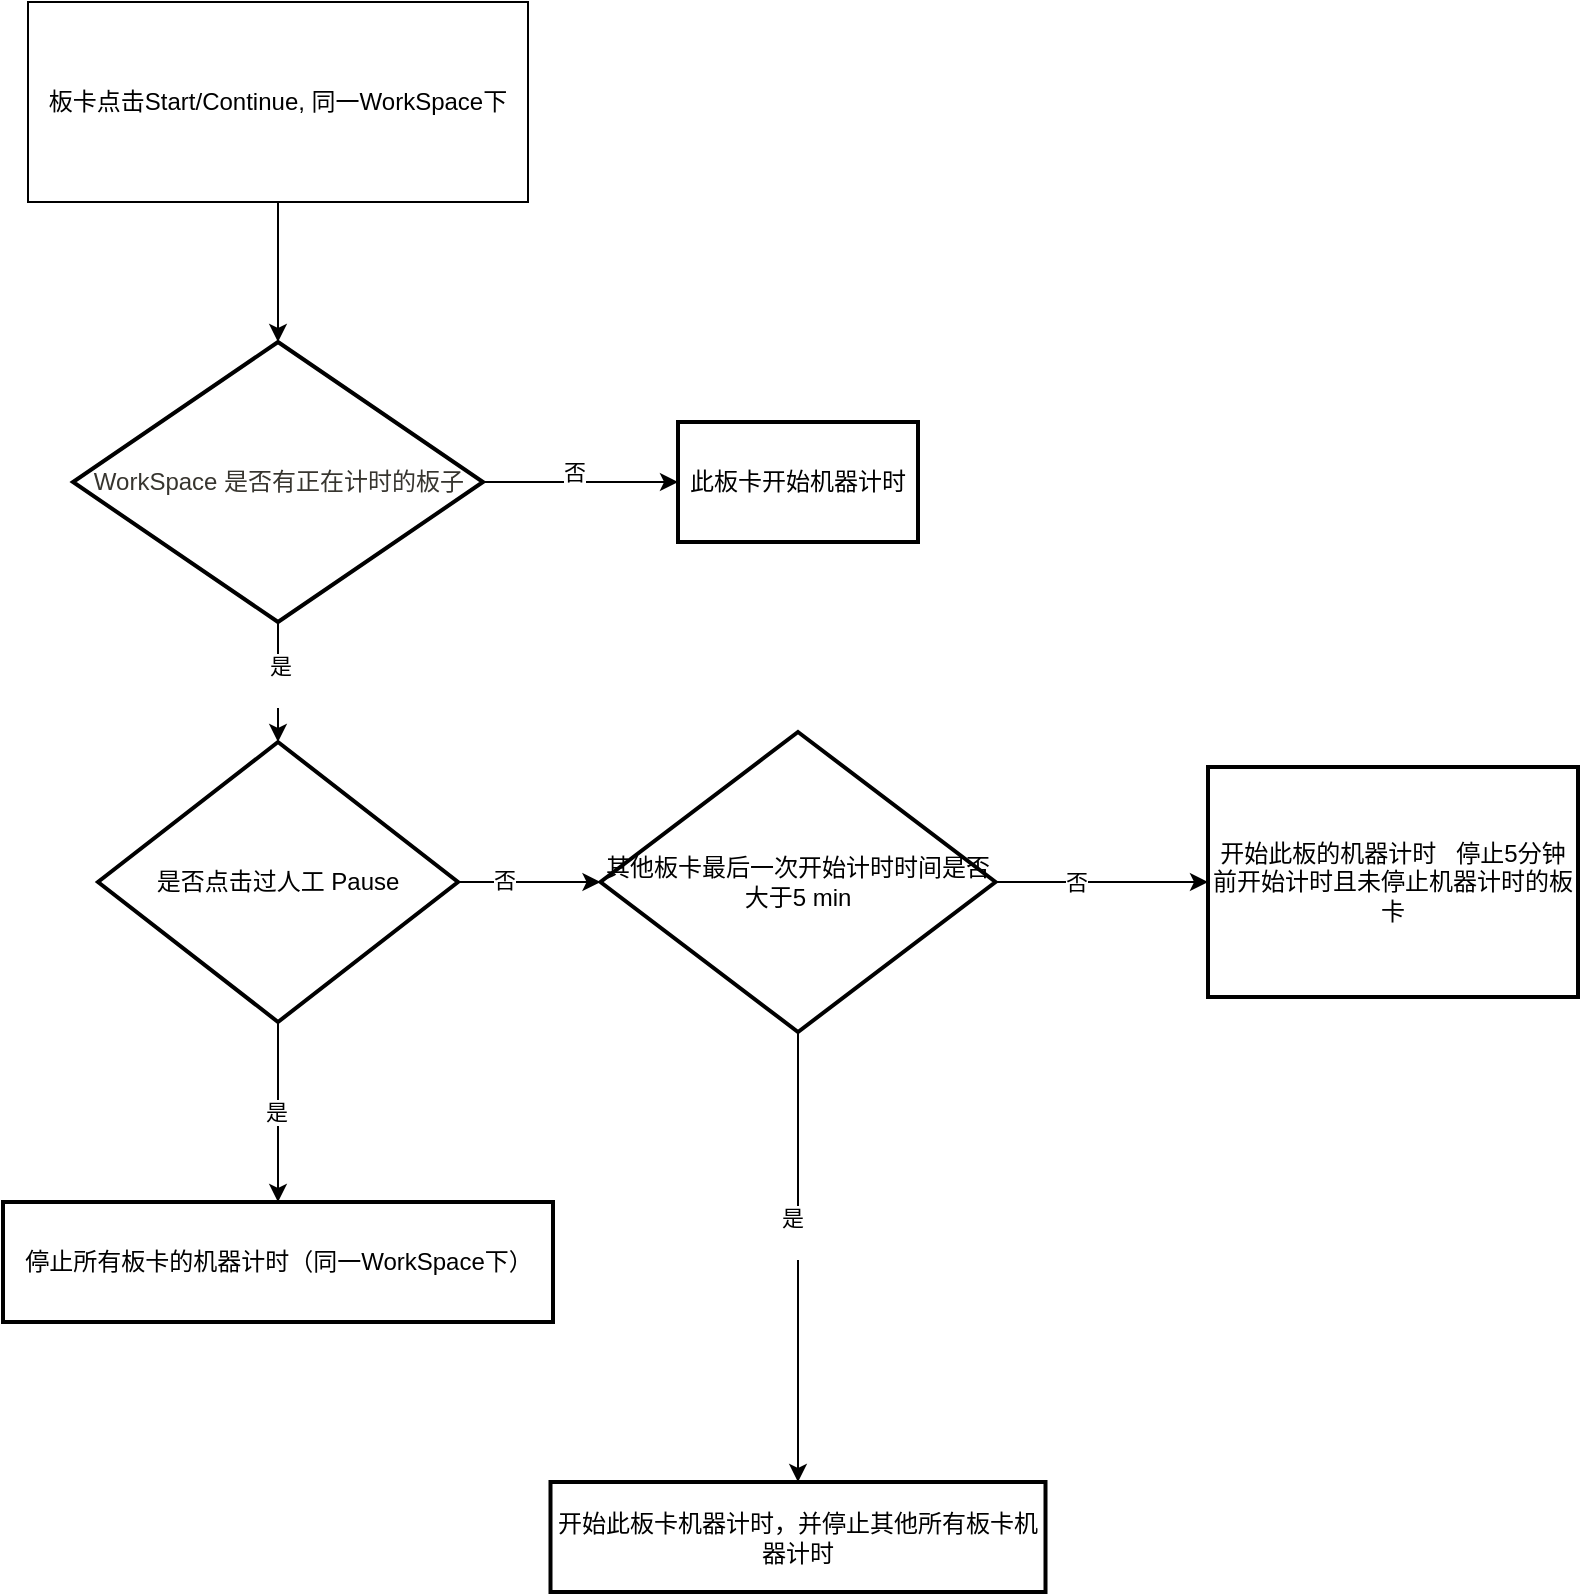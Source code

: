 <mxfile version="24.8.4">
  <diagram name="第 1 页" id="sFfELCCDUrmLSX4tHXTz">
    <mxGraphModel dx="1445" dy="968" grid="1" gridSize="10" guides="1" tooltips="1" connect="1" arrows="1" fold="1" page="1" pageScale="1" pageWidth="3300" pageHeight="4681" math="0" shadow="0">
      <root>
        <mxCell id="0" />
        <mxCell id="1" parent="0" />
        <mxCell id="3dLr1gdKLqpo7grVLyGn-13" style="edgeStyle=orthogonalEdgeStyle;rounded=0;orthogonalLoop=1;jettySize=auto;html=1;exitX=0.5;exitY=1;exitDx=0;exitDy=0;" edge="1" parent="1" source="3dLr1gdKLqpo7grVLyGn-12" target="3dLr1gdKLqpo7grVLyGn-14">
          <mxGeometry relative="1" as="geometry">
            <mxPoint x="585" y="270" as="targetPoint" />
          </mxGeometry>
        </mxCell>
        <mxCell id="3dLr1gdKLqpo7grVLyGn-12" value="板卡点击Start/Continue, 同一WorkSpace下" style="rounded=0;whiteSpace=wrap;html=1;" vertex="1" parent="1">
          <mxGeometry x="460" y="80" width="250" height="100" as="geometry" />
        </mxCell>
        <mxCell id="3dLr1gdKLqpo7grVLyGn-15" style="edgeStyle=orthogonalEdgeStyle;rounded=0;orthogonalLoop=1;jettySize=auto;html=1;exitX=0.5;exitY=1;exitDx=0;exitDy=0;exitPerimeter=0;" edge="1" parent="1" source="3dLr1gdKLqpo7grVLyGn-14" target="3dLr1gdKLqpo7grVLyGn-16">
          <mxGeometry relative="1" as="geometry">
            <mxPoint x="585" y="410" as="targetPoint" />
          </mxGeometry>
        </mxCell>
        <mxCell id="3dLr1gdKLqpo7grVLyGn-17" value="是&lt;div&gt;&lt;br&gt;&lt;/div&gt;" style="edgeLabel;html=1;align=center;verticalAlign=middle;resizable=0;points=[];" vertex="1" connectable="0" parent="3dLr1gdKLqpo7grVLyGn-15">
          <mxGeometry x="-0.047" y="1" relative="1" as="geometry">
            <mxPoint as="offset" />
          </mxGeometry>
        </mxCell>
        <mxCell id="3dLr1gdKLqpo7grVLyGn-19" value="" style="edgeStyle=orthogonalEdgeStyle;rounded=0;orthogonalLoop=1;jettySize=auto;html=1;" edge="1" parent="1" source="3dLr1gdKLqpo7grVLyGn-14" target="3dLr1gdKLqpo7grVLyGn-18">
          <mxGeometry relative="1" as="geometry" />
        </mxCell>
        <mxCell id="3dLr1gdKLqpo7grVLyGn-20" value="否&lt;div&gt;&lt;br&gt;&lt;/div&gt;" style="edgeLabel;html=1;align=center;verticalAlign=middle;resizable=0;points=[];" vertex="1" connectable="0" parent="3dLr1gdKLqpo7grVLyGn-19">
          <mxGeometry x="-0.075" y="-2" relative="1" as="geometry">
            <mxPoint as="offset" />
          </mxGeometry>
        </mxCell>
        <mxCell id="3dLr1gdKLqpo7grVLyGn-14" value="&lt;span class=&quot;notion-enable-hover&quot; data-token-index=&quot;0&quot; style=&quot;color:rgba(55, 53, 47, 1)&quot;&gt;WorkSpace 是否有正在计时的板子&lt;/span&gt;" style="strokeWidth=2;html=1;shape=mxgraph.flowchart.decision;whiteSpace=wrap;" vertex="1" parent="1">
          <mxGeometry x="482.5" y="250" width="205" height="140" as="geometry" />
        </mxCell>
        <mxCell id="3dLr1gdKLqpo7grVLyGn-24" value="" style="edgeStyle=orthogonalEdgeStyle;rounded=0;orthogonalLoop=1;jettySize=auto;html=1;" edge="1" parent="1" source="3dLr1gdKLqpo7grVLyGn-16" target="3dLr1gdKLqpo7grVLyGn-23">
          <mxGeometry relative="1" as="geometry" />
        </mxCell>
        <mxCell id="3dLr1gdKLqpo7grVLyGn-25" value="是" style="edgeLabel;html=1;align=center;verticalAlign=middle;resizable=0;points=[];" vertex="1" connectable="0" parent="3dLr1gdKLqpo7grVLyGn-24">
          <mxGeometry x="0.001" y="-1" relative="1" as="geometry">
            <mxPoint as="offset" />
          </mxGeometry>
        </mxCell>
        <mxCell id="3dLr1gdKLqpo7grVLyGn-27" value="" style="edgeStyle=orthogonalEdgeStyle;rounded=0;orthogonalLoop=1;jettySize=auto;html=1;" edge="1" parent="1" source="3dLr1gdKLqpo7grVLyGn-16" target="3dLr1gdKLqpo7grVLyGn-26">
          <mxGeometry relative="1" as="geometry" />
        </mxCell>
        <mxCell id="3dLr1gdKLqpo7grVLyGn-28" value="否" style="edgeLabel;html=1;align=center;verticalAlign=middle;resizable=0;points=[];" vertex="1" connectable="0" parent="3dLr1gdKLqpo7grVLyGn-27">
          <mxGeometry x="-0.368" relative="1" as="geometry">
            <mxPoint y="-1" as="offset" />
          </mxGeometry>
        </mxCell>
        <mxCell id="3dLr1gdKLqpo7grVLyGn-16" value="是否点击过人工 Pause" style="strokeWidth=2;html=1;shape=mxgraph.flowchart.decision;whiteSpace=wrap;" vertex="1" parent="1">
          <mxGeometry x="495" y="450" width="180" height="140" as="geometry" />
        </mxCell>
        <mxCell id="3dLr1gdKLqpo7grVLyGn-18" value="此板卡开始机器计时" style="whiteSpace=wrap;html=1;strokeWidth=2;" vertex="1" parent="1">
          <mxGeometry x="785" y="290" width="120" height="60" as="geometry" />
        </mxCell>
        <mxCell id="3dLr1gdKLqpo7grVLyGn-23" value="停止所有板卡的机器计时（同一WorkSpace下）" style="whiteSpace=wrap;html=1;strokeWidth=2;" vertex="1" parent="1">
          <mxGeometry x="447.5" y="680" width="275" height="60" as="geometry" />
        </mxCell>
        <mxCell id="3dLr1gdKLqpo7grVLyGn-32" value="" style="edgeStyle=orthogonalEdgeStyle;rounded=0;orthogonalLoop=1;jettySize=auto;html=1;" edge="1" parent="1" source="3dLr1gdKLqpo7grVLyGn-26" target="3dLr1gdKLqpo7grVLyGn-31">
          <mxGeometry relative="1" as="geometry" />
        </mxCell>
        <mxCell id="3dLr1gdKLqpo7grVLyGn-35" value="是&lt;div&gt;&lt;br&gt;&lt;/div&gt;" style="edgeLabel;html=1;align=center;verticalAlign=middle;resizable=0;points=[];" vertex="1" connectable="0" parent="3dLr1gdKLqpo7grVLyGn-32">
          <mxGeometry x="-0.111" y="-3" relative="1" as="geometry">
            <mxPoint as="offset" />
          </mxGeometry>
        </mxCell>
        <mxCell id="3dLr1gdKLqpo7grVLyGn-34" value="" style="edgeStyle=orthogonalEdgeStyle;rounded=0;orthogonalLoop=1;jettySize=auto;html=1;" edge="1" parent="1" source="3dLr1gdKLqpo7grVLyGn-26" target="3dLr1gdKLqpo7grVLyGn-33">
          <mxGeometry relative="1" as="geometry" />
        </mxCell>
        <mxCell id="3dLr1gdKLqpo7grVLyGn-36" value="否" style="edgeLabel;html=1;align=center;verticalAlign=middle;resizable=0;points=[];" vertex="1" connectable="0" parent="3dLr1gdKLqpo7grVLyGn-34">
          <mxGeometry x="-0.25" y="-1" relative="1" as="geometry">
            <mxPoint y="-1" as="offset" />
          </mxGeometry>
        </mxCell>
        <mxCell id="3dLr1gdKLqpo7grVLyGn-26" value="其他板卡最后一次开始计时时间是否大于5 min" style="strokeWidth=2;html=1;shape=mxgraph.flowchart.decision;whiteSpace=wrap;" vertex="1" parent="1">
          <mxGeometry x="746.25" y="445" width="197.5" height="150" as="geometry" />
        </mxCell>
        <mxCell id="3dLr1gdKLqpo7grVLyGn-31" value="开始此板卡机器计时，并停止其他所有板卡机器计时" style="whiteSpace=wrap;html=1;strokeWidth=2;" vertex="1" parent="1">
          <mxGeometry x="721.25" y="820" width="247.5" height="55" as="geometry" />
        </mxCell>
        <mxCell id="3dLr1gdKLqpo7grVLyGn-33" value="开始此板的机器计时&amp;nbsp;&amp;nbsp; 停止5分钟前开始计时且未停止机器计时的板卡" style="whiteSpace=wrap;html=1;strokeWidth=2;" vertex="1" parent="1">
          <mxGeometry x="1050" y="462.5" width="185" height="115" as="geometry" />
        </mxCell>
      </root>
    </mxGraphModel>
  </diagram>
</mxfile>

